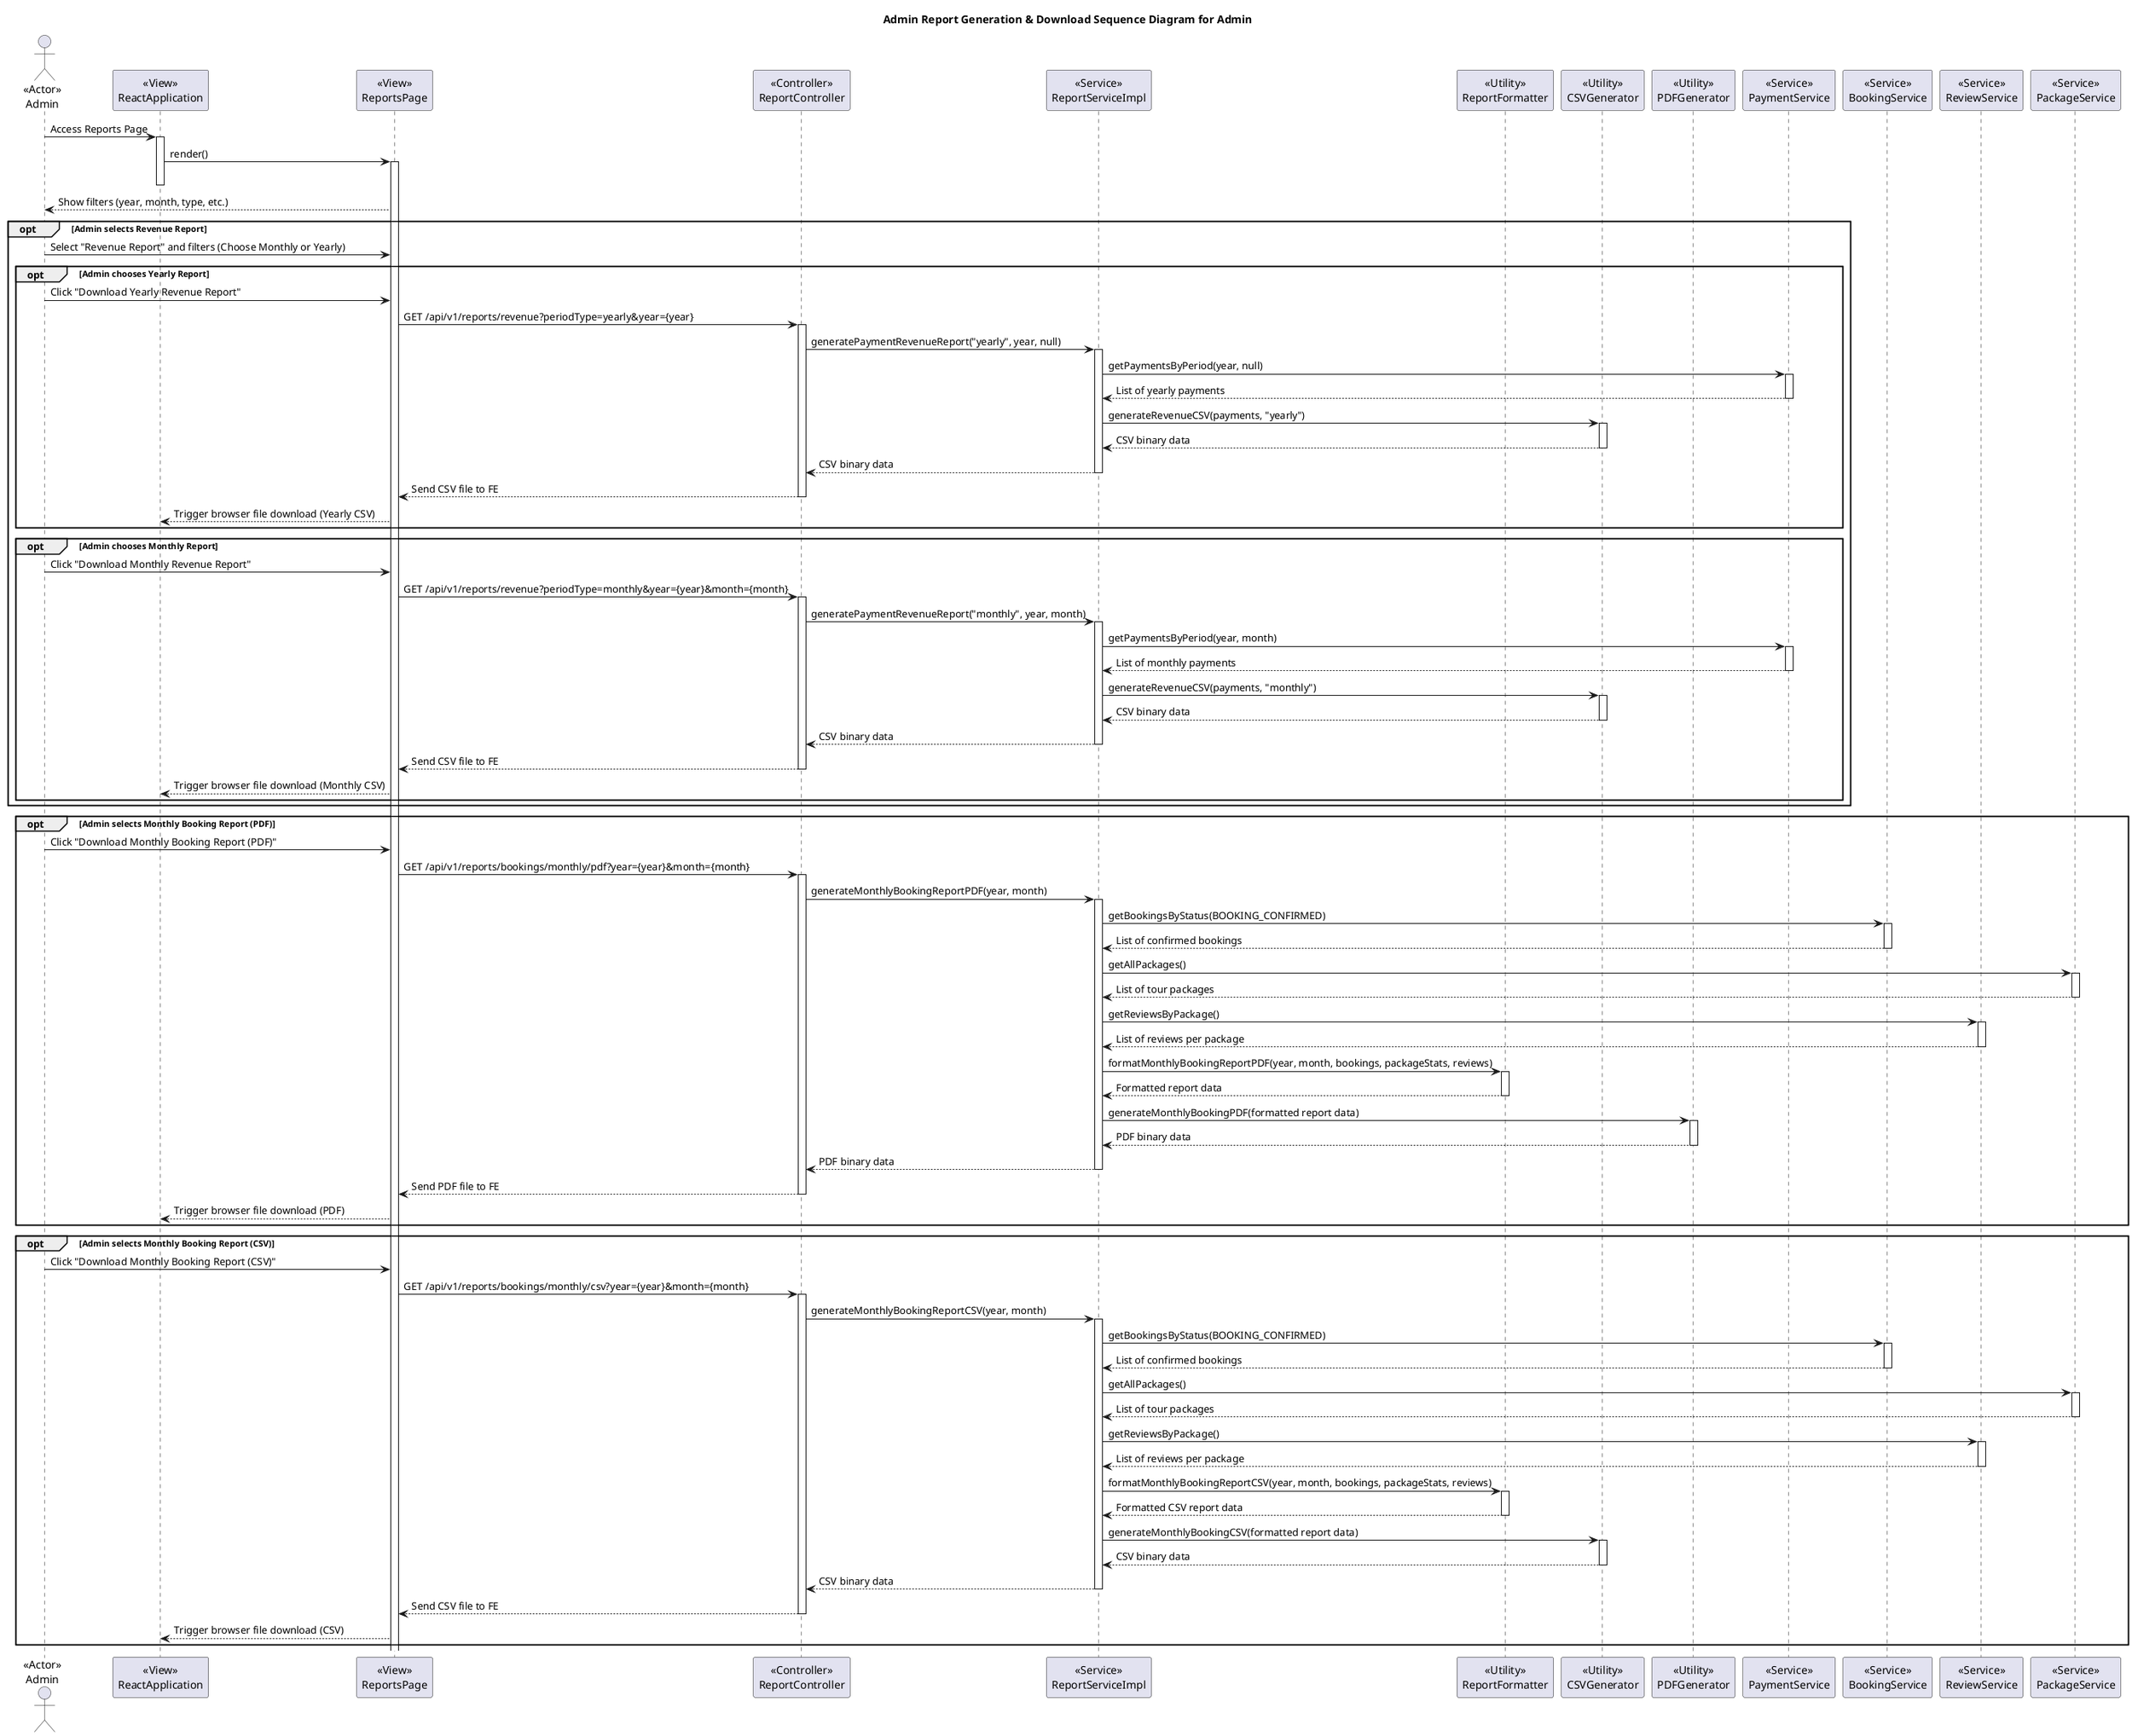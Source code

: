 @startuml
title Admin Report Generation & Download Sequence Diagram for Admin

actor Admin as "<<Actor>>\nAdmin"

participant ReactApplication as "<<View>>\nReactApplication"
participant ReportsPage as "<<View>>\nReportsPage"
participant ReportController as "<<Controller>>\nReportController"
participant ReportService as "<<Service>>\nReportServiceImpl"
participant ReportFormatter as "<<Utility>>\nReportFormatter"
participant CSVGenerator as "<<Utility>>\nCSVGenerator"
participant PDFGenerator as "<<Utility>>\nPDFGenerator"
participant PaymentService as "<<Service>>\nPaymentService"
participant BookingService as "<<Service>>\nBookingService"
participant ReviewService as "<<Service>>\nReviewService"
participant PackageService as "<<Service>>\nPackageService"

Admin -> ReactApplication : Access Reports Page
activate ReactApplication

ReactApplication -> ReportsPage : render()
activate ReportsPage
deactivate ReactApplication

ReportsPage --> Admin : Show filters (year, month, type, etc.)

opt Admin selects Revenue Report
    Admin -> ReportsPage : Select "Revenue Report" and filters (Choose Monthly or Yearly)

    opt Admin chooses Yearly Report
        Admin -> ReportsPage : Click "Download Yearly Revenue Report"
        ReportsPage -> ReportController : GET /api/v1/reports/revenue?periodType=yearly&year={year}
        activate ReportController

        ReportController -> ReportService : generatePaymentRevenueReport("yearly", year, null)
        activate ReportService

        ReportService -> PaymentService : getPaymentsByPeriod(year, null)
        activate PaymentService
        PaymentService --> ReportService : List of yearly payments
        deactivate PaymentService

        ReportService -> CSVGenerator : generateRevenueCSV(payments, "yearly")
        activate CSVGenerator
        CSVGenerator --> ReportService : CSV binary data
        deactivate CSVGenerator

        ReportService --> ReportController : CSV binary data
        deactivate ReportService

        ReportController --> ReportsPage : Send CSV file to FE
        deactivate ReportController

        ReportsPage --> ReactApplication : Trigger browser file download (Yearly CSV)
    end

    opt Admin chooses Monthly Report
        Admin -> ReportsPage : Click "Download Monthly Revenue Report"
        ReportsPage -> ReportController : GET /api/v1/reports/revenue?periodType=monthly&year={year}&month={month}
        activate ReportController

        ReportController -> ReportService : generatePaymentRevenueReport("monthly", year, month)
        activate ReportService

        ReportService -> PaymentService : getPaymentsByPeriod(year, month)
        activate PaymentService
        PaymentService --> ReportService : List of monthly payments
        deactivate PaymentService

        ReportService -> CSVGenerator : generateRevenueCSV(payments, "monthly")
        activate CSVGenerator
        CSVGenerator --> ReportService : CSV binary data
        deactivate CSVGenerator

        ReportService --> ReportController : CSV binary data
        deactivate ReportService

        ReportController --> ReportsPage : Send CSV file to FE
        deactivate ReportController

        ReportsPage --> ReactApplication : Trigger browser file download (Monthly CSV)
    end
end

opt Admin selects Monthly Booking Report (PDF)
    Admin -> ReportsPage : Click "Download Monthly Booking Report (PDF)"
    ReportsPage -> ReportController : GET /api/v1/reports/bookings/monthly/pdf?year={year}&month={month}
    activate ReportController

    ReportController -> ReportService : generateMonthlyBookingReportPDF(year, month)
    activate ReportService

    ReportService -> BookingService : getBookingsByStatus(BOOKING_CONFIRMED)
    activate BookingService
    BookingService --> ReportService : List of confirmed bookings
    deactivate BookingService

    ReportService -> PackageService : getAllPackages()
    activate PackageService
    PackageService --> ReportService : List of tour packages
    deactivate PackageService

    ReportService -> ReviewService : getReviewsByPackage()
    activate ReviewService
    ReviewService --> ReportService : List of reviews per package
    deactivate ReviewService

    ReportService -> ReportFormatter : formatMonthlyBookingReportPDF(year, month, bookings, packageStats, reviews)
    activate ReportFormatter
    ReportFormatter --> ReportService : Formatted report data
    deactivate ReportFormatter

    ReportService -> PDFGenerator : generateMonthlyBookingPDF(formatted report data)
    activate PDFGenerator
    PDFGenerator --> ReportService : PDF binary data
    deactivate PDFGenerator

    ReportService --> ReportController : PDF binary data
    deactivate ReportService

    ReportController --> ReportsPage : Send PDF file to FE
    deactivate ReportController

    ReportsPage --> ReactApplication : Trigger browser file download (PDF)
end

opt Admin selects Monthly Booking Report (CSV)
    Admin -> ReportsPage : Click "Download Monthly Booking Report (CSV)"
    ReportsPage -> ReportController : GET /api/v1/reports/bookings/monthly/csv?year={year}&month={month}
    activate ReportController

    ReportController -> ReportService : generateMonthlyBookingReportCSV(year, month)
    activate ReportService

    ReportService -> BookingService : getBookingsByStatus(BOOKING_CONFIRMED)
    activate BookingService
    BookingService --> ReportService : List of confirmed bookings
    deactivate BookingService

    ReportService -> PackageService : getAllPackages()
    activate PackageService
    PackageService --> ReportService : List of tour packages
    deactivate PackageService

    ReportService -> ReviewService : getReviewsByPackage()
    activate ReviewService
    ReviewService --> ReportService : List of reviews per package
    deactivate ReviewService

    ReportService -> ReportFormatter : formatMonthlyBookingReportCSV(year, month, bookings, packageStats, reviews)
    activate ReportFormatter
    ReportFormatter --> ReportService : Formatted CSV report data
    deactivate ReportFormatter

    ReportService -> CSVGenerator : generateMonthlyBookingCSV(formatted report data)
    activate CSVGenerator
    CSVGenerator --> ReportService : CSV binary data
    deactivate CSVGenerator

    ReportService --> ReportController : CSV binary data
    deactivate ReportService

    ReportController --> ReportsPage : Send CSV file to FE
    deactivate ReportController

    ReportsPage --> ReactApplication : Trigger browser file download (CSV)
end

@enduml
